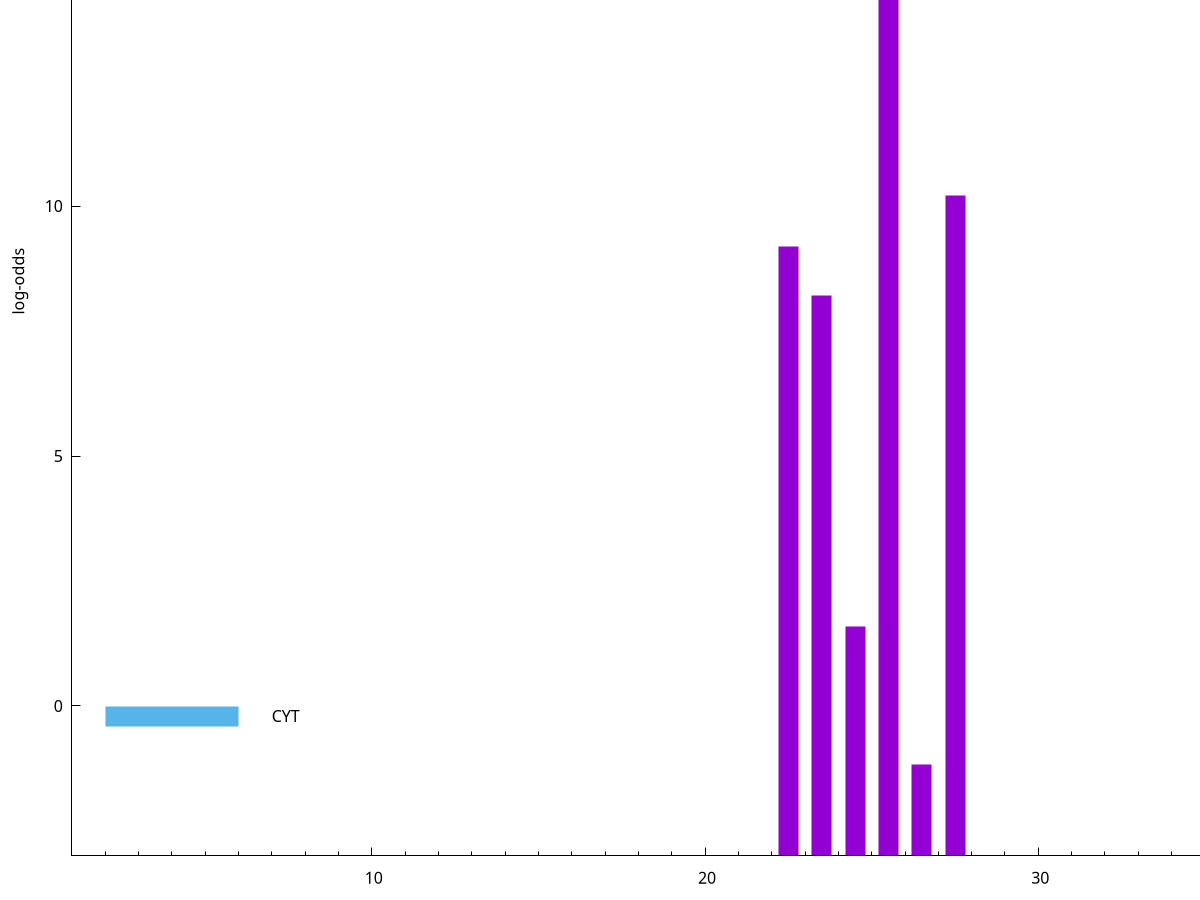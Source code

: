 set title "LipoP predictions for SRR3987128.gff"
set size 2., 1.4
set xrange [1:70] 
set mxtics 10
set yrange [-3:20]
set y2range [0:23]
set ylabel "log-odds"
set term postscript eps color solid "Helvetica" 30
set output "SRR3987128.gff7.eps"
set arrow from 2,17.8522 to 6,17.8522 nohead lt 1 lw 20
set label "SpI" at 7,17.8522
set arrow from 2,-0.200913 to 6,-0.200913 nohead lt 3 lw 20
set label "CYT" at 7,-0.200913
set arrow from 2,17.8522 to 6,17.8522 nohead lt 1 lw 20
set label "SpI" at 7,17.8522
# NOTE: The scores below are the log-odds scores with the threshold
# NOTE: subtracted (a hack to make gnuplot make the histogram all
# NOTE: look nice).
plot "-" axes x1y2 title "" with impulses lt 1 lw 20
25.500000 20.839500
27.500000 13.206600
22.500000 12.183270
23.500000 11.204270
24.500000 4.592660
26.500000 1.833860
e
exit

